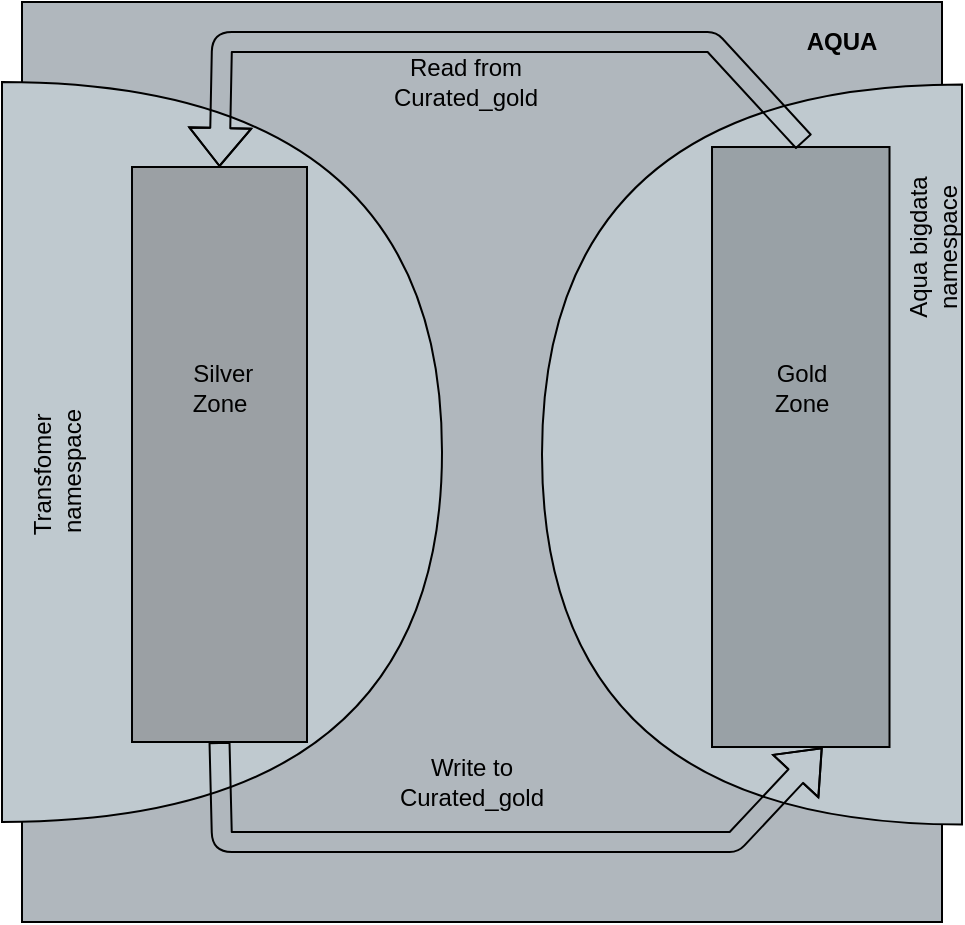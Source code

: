 <mxfile version="14.4.9" type="github">
  <diagram id="wNn8iT0Lav6W_vQZD9Cr" name="Page-1">
    <mxGraphModel dx="1038" dy="548" grid="1" gridSize="10" guides="1" tooltips="1" connect="1" arrows="1" fold="1" page="1" pageScale="1" pageWidth="850" pageHeight="1100" math="0" shadow="0">
      <root>
        <mxCell id="0" />
        <mxCell id="1" parent="0" />
        <mxCell id="aP3M64-0cu4lGdGA6tg_-1" value="" style="whiteSpace=wrap;html=1;aspect=fixed;fillColor=#B0b7bd;" vertex="1" parent="1">
          <mxGeometry x="130" y="90" width="460" height="460" as="geometry" />
        </mxCell>
        <mxCell id="aP3M64-0cu4lGdGA6tg_-22" value="" style="shape=or;whiteSpace=wrap;html=1;fillColor=#Bfc9cf;direction=west;" vertex="1" parent="1">
          <mxGeometry x="390" y="131.25" width="210" height="370" as="geometry" />
        </mxCell>
        <mxCell id="aP3M64-0cu4lGdGA6tg_-19" value="" style="shape=or;whiteSpace=wrap;html=1;fillColor=#Bfc9cf;" vertex="1" parent="1">
          <mxGeometry x="120" y="130" width="220" height="370" as="geometry" />
        </mxCell>
        <mxCell id="aP3M64-0cu4lGdGA6tg_-4" value="" style="rounded=0;whiteSpace=wrap;html=1;fillColor=#9ba0a4;rotation=90;" vertex="1" parent="1">
          <mxGeometry x="85" y="272.5" width="287.5" height="87.5" as="geometry" />
        </mxCell>
        <mxCell id="aP3M64-0cu4lGdGA6tg_-5" value="" style="rounded=0;whiteSpace=wrap;html=1;fillColor=#99a1a6;rotation=90;" vertex="1" parent="1">
          <mxGeometry x="369.38" y="268.13" width="300" height="88.75" as="geometry" />
        </mxCell>
        <mxCell id="aP3M64-0cu4lGdGA6tg_-6" value="&lt;b&gt;AQUA&lt;/b&gt;" style="text;html=1;strokeColor=none;fillColor=none;align=center;verticalAlign=middle;whiteSpace=wrap;rounded=0;" vertex="1" parent="1">
          <mxGeometry x="520" y="100" width="40" height="20" as="geometry" />
        </mxCell>
        <mxCell id="aP3M64-0cu4lGdGA6tg_-7" value="Gold Zone" style="text;html=1;strokeColor=none;fillColor=none;align=center;verticalAlign=middle;whiteSpace=wrap;rounded=0;" vertex="1" parent="1">
          <mxGeometry x="500" y="272.5" width="40" height="20" as="geometry" />
        </mxCell>
        <mxCell id="aP3M64-0cu4lGdGA6tg_-8" value="&amp;nbsp;Silver Zone" style="text;html=1;strokeColor=none;fillColor=none;align=center;verticalAlign=middle;whiteSpace=wrap;rounded=0;" vertex="1" parent="1">
          <mxGeometry x="208.75" y="272.5" width="40" height="20" as="geometry" />
        </mxCell>
        <mxCell id="aP3M64-0cu4lGdGA6tg_-11" value="" style="shape=flexArrow;endArrow=classic;html=1;exitX=1;exitY=0.5;exitDx=0;exitDy=0;entryX=1.001;entryY=0.378;entryDx=0;entryDy=0;entryPerimeter=0;" edge="1" parent="1" source="aP3M64-0cu4lGdGA6tg_-4" target="aP3M64-0cu4lGdGA6tg_-5">
          <mxGeometry width="50" height="50" relative="1" as="geometry">
            <mxPoint x="490" y="605" as="sourcePoint" />
            <mxPoint x="520" y="580" as="targetPoint" />
            <Array as="points">
              <mxPoint x="230" y="510" />
              <mxPoint x="360" y="510" />
              <mxPoint x="486" y="510" />
            </Array>
          </mxGeometry>
        </mxCell>
        <mxCell id="aP3M64-0cu4lGdGA6tg_-14" value="" style="shape=flexArrow;endArrow=classic;html=1;entryX=0;entryY=0.5;entryDx=0;entryDy=0;" edge="1" parent="1" target="aP3M64-0cu4lGdGA6tg_-4">
          <mxGeometry width="50" height="50" relative="1" as="geometry">
            <mxPoint x="521" y="160" as="sourcePoint" />
            <mxPoint x="230" y="145" as="targetPoint" />
            <Array as="points">
              <mxPoint x="475" y="110" />
              <mxPoint x="230" y="110" />
            </Array>
          </mxGeometry>
        </mxCell>
        <mxCell id="aP3M64-0cu4lGdGA6tg_-15" value="" style="edgeLabel;html=1;align=center;verticalAlign=middle;resizable=0;points=[];fillColor=#E6E6E6;" vertex="1" connectable="0" parent="aP3M64-0cu4lGdGA6tg_-14">
          <mxGeometry x="0.478" y="3" relative="1" as="geometry">
            <mxPoint x="42" y="-3" as="offset" />
          </mxGeometry>
        </mxCell>
        <mxCell id="aP3M64-0cu4lGdGA6tg_-17" value="Read from Curated_gold" style="text;html=1;strokeColor=none;fillColor=none;align=center;verticalAlign=middle;whiteSpace=wrap;rounded=0;" vertex="1" parent="1">
          <mxGeometry x="312.5" y="120" width="77.5" height="20" as="geometry" />
        </mxCell>
        <mxCell id="aP3M64-0cu4lGdGA6tg_-18" value="Write to Curated_gold" style="text;html=1;strokeColor=none;fillColor=none;align=center;verticalAlign=middle;whiteSpace=wrap;rounded=0;" vertex="1" parent="1">
          <mxGeometry x="320" y="470" width="70" height="20" as="geometry" />
        </mxCell>
        <mxCell id="aP3M64-0cu4lGdGA6tg_-21" value="Transfomer&amp;nbsp;&lt;br&gt;namespace" style="text;html=1;strokeColor=none;fillColor=none;align=center;verticalAlign=middle;whiteSpace=wrap;rounded=0;rotation=270;" vertex="1" parent="1">
          <mxGeometry x="92.5" y="312.5" width="110" height="25" as="geometry" />
        </mxCell>
        <mxCell id="aP3M64-0cu4lGdGA6tg_-24" value="Aqua bigdata&lt;br&gt;namespace" style="text;html=1;strokeColor=none;fillColor=none;align=center;verticalAlign=middle;whiteSpace=wrap;rounded=0;rotation=270;" vertex="1" parent="1">
          <mxGeometry x="530" y="200" width="110" height="25" as="geometry" />
        </mxCell>
      </root>
    </mxGraphModel>
  </diagram>
</mxfile>
